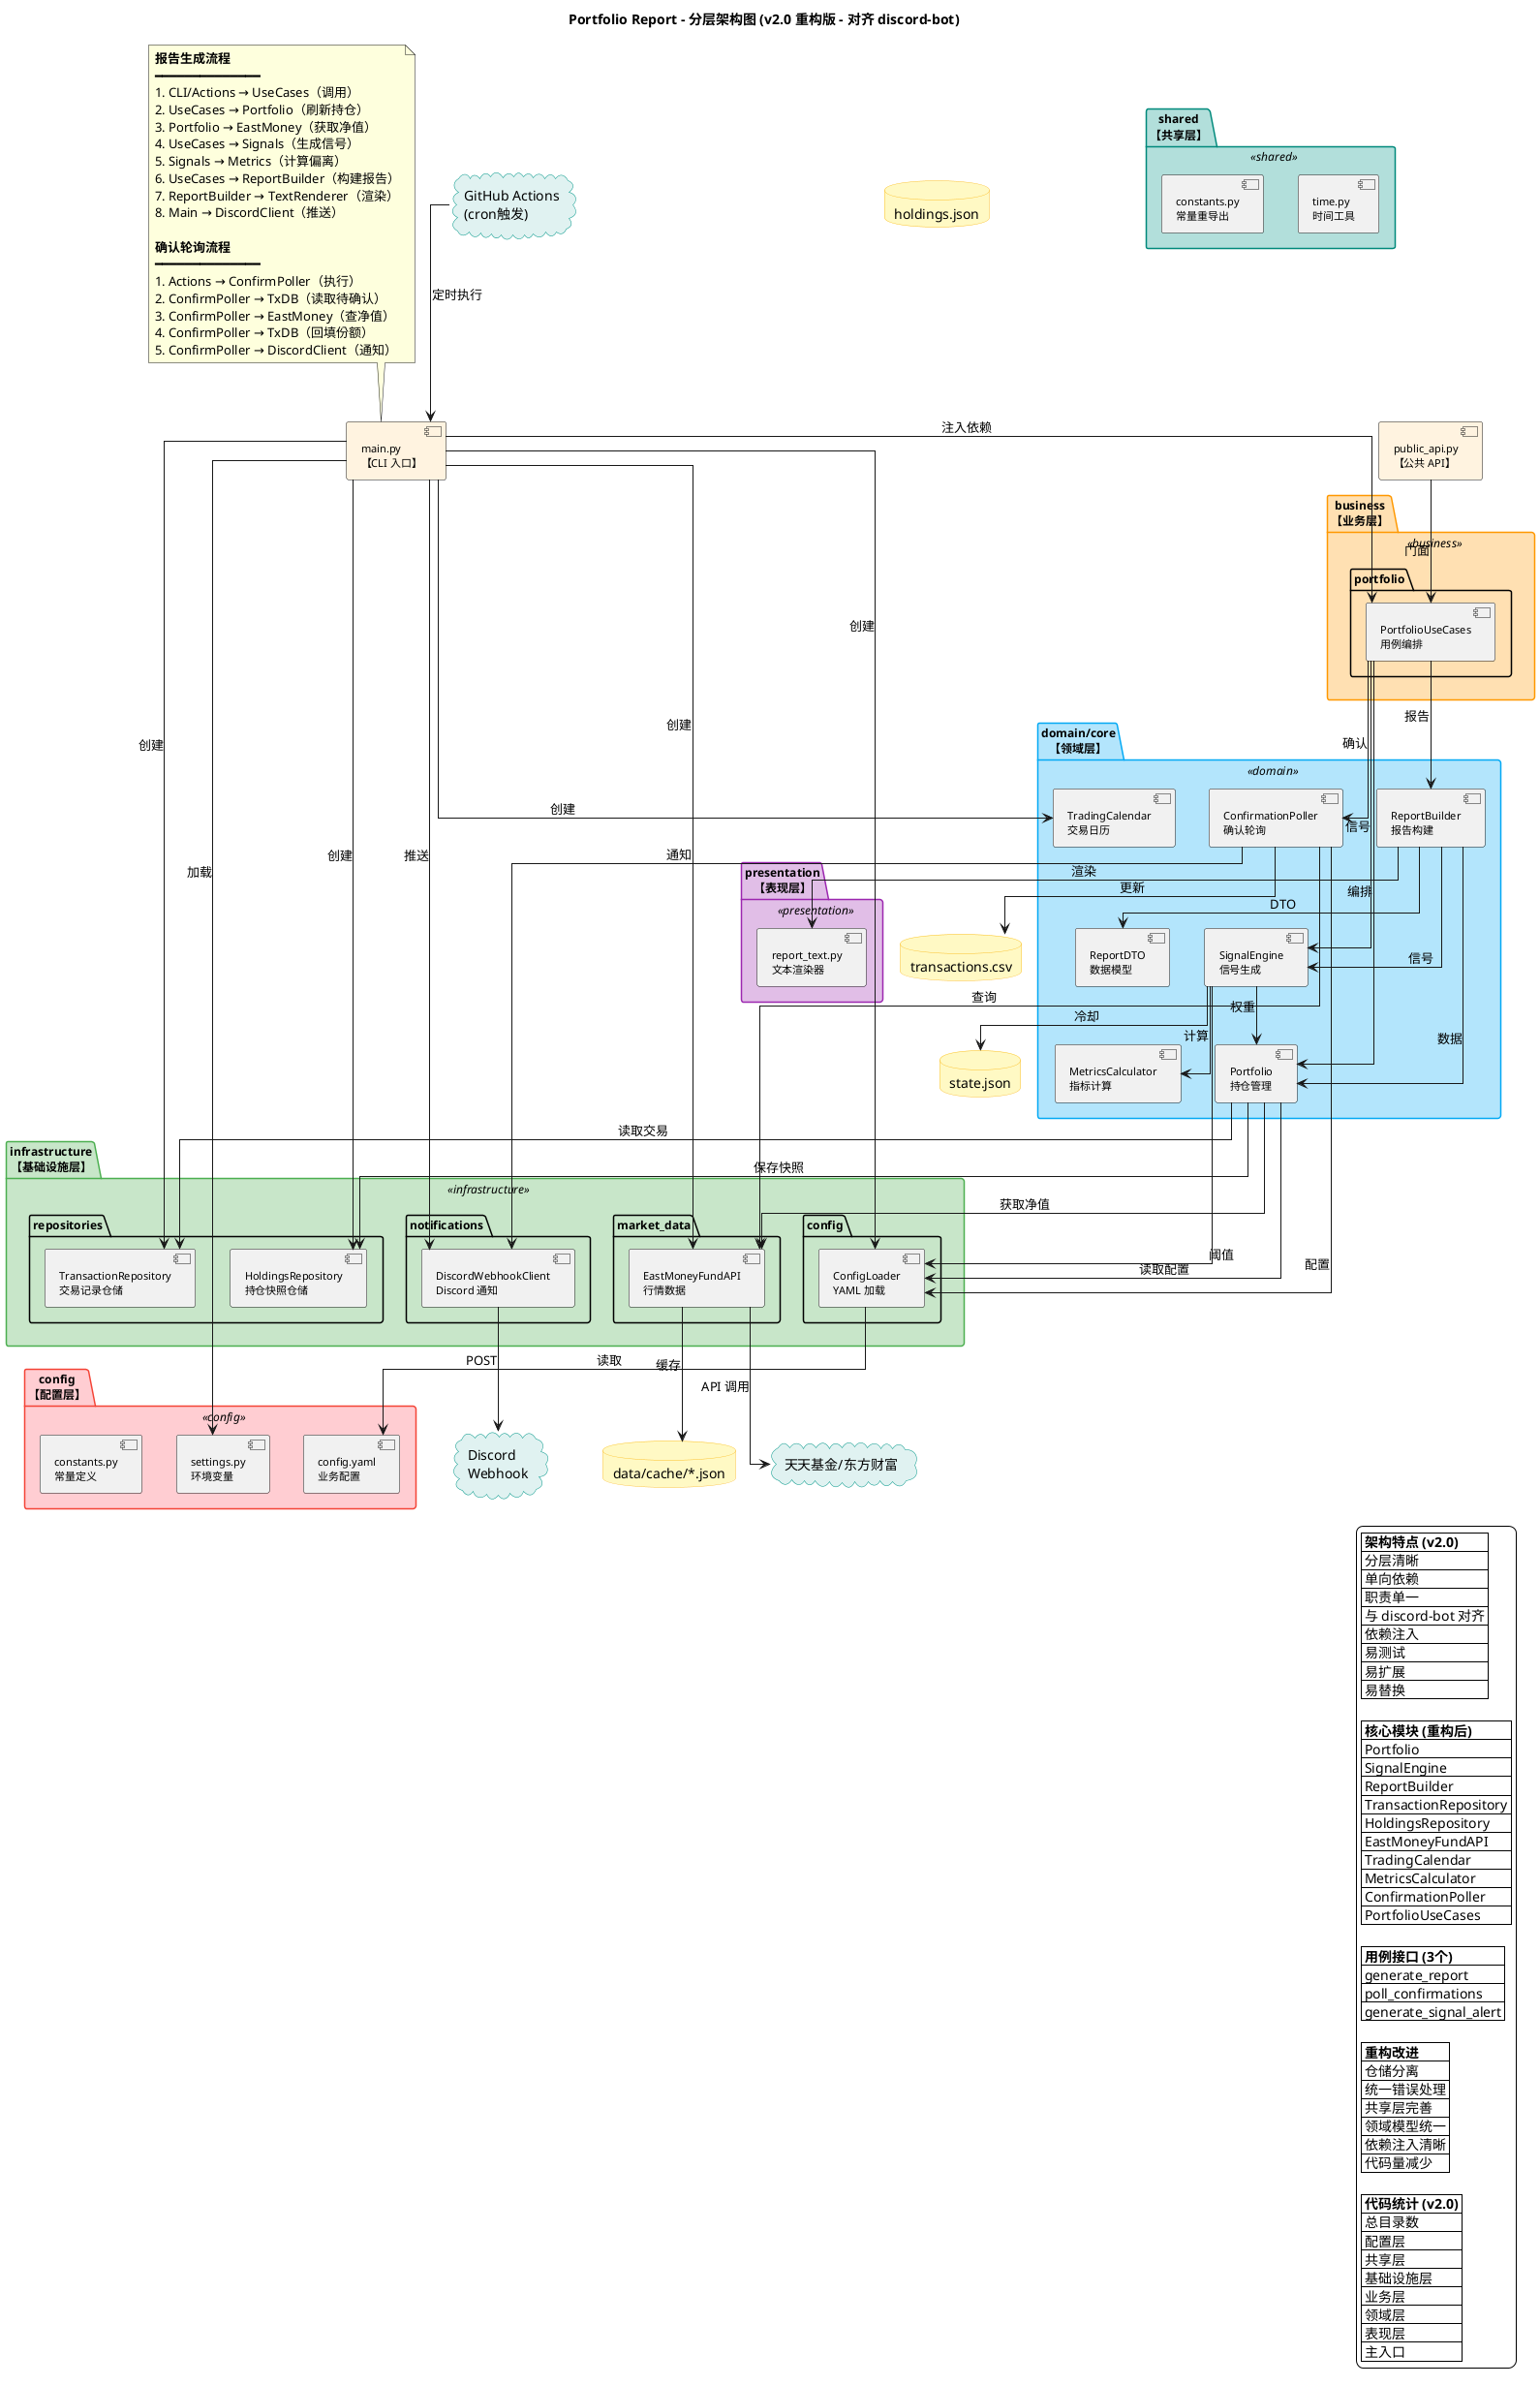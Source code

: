 @startuml CurrentArchitecture
skinparam backgroundColor white
skinparam defaultFontName "PingFang SC,Microsoft YaHei,SimHei,Arial Unicode MS"
skinparam linetype ortho

title Portfolio Report - 分层架构图 (v2.0 重构版 - 对齐 discord-bot)

' 样式定义（与 discord-bot 保持一致）
skinparam package {
  BackgroundColor<<presentation>> #E1BEE7
  BorderColor<<presentation>> #9C27B0
  BackgroundColor<<business>> #FFE0B2
  BorderColor<<business>> #FF9800
  BackgroundColor<<infrastructure>> #C8E6C9
  BorderColor<<infrastructure>> #4CAF50
  BackgroundColor<<domain>> #B3E5FC
  BorderColor<<domain>> #03A9F4
  BackgroundColor<<config>> #FFCDD2
  BorderColor<<config>> #F44336
  BackgroundColor<<shared>> #B2DFDB
  BorderColor<<shared>> #00897B
  FontSize 12
}

skinparam component {
  FontSize 11
}

skinparam database {
  BackgroundColor #FFF9C4
  BorderColor #FBC02D
}

skinparam cloud {
  BackgroundColor #E0F2F1
  BorderColor #009688
}

' ============================================================
' 主入口
' ============================================================

component "main.py\n【CLI 入口】" as Main #FFF3E0
component "public_api.py\n【公共 API】" as PublicAPI #FFF3E0

' ============================================================
' 配置层
' ============================================================

package "config\n【配置层】" <<config>> {
  component "settings.py\n环境变量" as Settings
  component "config.yaml\n业务配置" as ConfigYAML
  component "constants.py\n常量定义" as Constants
}

' ============================================================
' 共享层
' ============================================================

package "shared\n【共享层】" <<shared>> {
  component "time.py\n时间工具" as TimeUtils
  component "constants.py\n常量重导出" as SharedConstants
}

' ============================================================
' 表现层
' ============================================================

package "presentation\n【表现层】" <<presentation>> {
  component "report_text.py\n文本渲染器" as TextRenderer
}

' ============================================================
' 业务层
' ============================================================

package "business\n【业务层】" <<business>> {
  package "portfolio" {
    component "PortfolioUseCases\n用例编排" as UseCases
  }
}

' ============================================================
' 领域层（Core + Domain）
' ============================================================

package "domain/core\n【领域层】" <<domain>> {
  component "Portfolio\n持仓管理" as Portfolio
  component "SignalEngine\n信号生成" as Signals
  component "ReportBuilder\n报告构建" as ReportBuilder
  component "ConfirmationPoller\n确认轮询" as ConfirmPoller
  component "TradingCalendar\n交易日历" as Calendar
  component "MetricsCalculator\n指标计算" as Metrics
  component "ReportDTO\n数据模型" as Models
}

' ============================================================
' 基础设施层
' ============================================================

package "infrastructure\n【基础设施层】" <<infrastructure>> {
  package "repositories" {
    component "TransactionRepository\n交易记录仓储" as TxRepo
    component "HoldingsRepository\n持仓快照仓储" as HoldingsRepo
  }
  package "market_data" {
    component "EastMoneyFundAPI\n行情数据" as EastMoney
  }
  package "notifications" {
    component "DiscordWebhookClient\nDiscord 通知" as DiscordClient
  }
  package "config" {
    component "ConfigLoader\nYAML 加载" as ConfigLoader
  }
}

' ============================================================
' 外部服务
' ============================================================

cloud "天天基金/东方财富" as FundAPI
cloud "Discord\nWebhook" as Discord
cloud "GitHub Actions\n(cron触发)" as GHActions

database "transactions.csv" as TxDB
database "holdings.json" as HoldingsDB  
database "state.json" as StateDB
database "data/cache/*.json" as CacheDB

' ============================================================
' 依赖关系（单向依赖）
' ============================================================

Main --> Settings : 加载
Main --> TxRepo : 创建
Main --> HoldingsRepo : 创建
Main --> EastMoney : 创建
Main --> ConfigLoader : 创建
Main --> Calendar : 创建
Main --> UseCases : 注入依赖
Main --> DiscordClient : 推送
PublicAPI --> UseCases : 门面

' 业务层
UseCases --> Portfolio : 编排
UseCases --> Signals : 信号
UseCases --> ReportBuilder : 报告
UseCases --> ConfirmPoller : 确认

' 领域层（core）
Portfolio --> TxRepo : 读取交易
Portfolio --> HoldingsRepo : 保存快照
Portfolio --> EastMoney : 获取净值
Portfolio --> ConfigLoader : 读取配置

Signals --> Portfolio : 权重
Signals --> StateDB : 冷却
Signals --> Metrics : 计算
Signals --> ConfigLoader : 阈值

ReportBuilder --> Portfolio : 数据
ReportBuilder --> Signals : 信号
ReportBuilder --> TextRenderer : 渲染
ReportBuilder --> Models : DTO

ConfirmPoller --> TxDB : 更新
ConfirmPoller --> EastMoney : 查询
ConfirmPoller --> DiscordClient : 通知
ConfirmPoller --> ConfigLoader : 配置

' 基础设施层
EastMoney --> FundAPI : API 调用
EastMoney --> CacheDB : 缓存
DiscordClient --> Discord : POST
ConfigLoader --> ConfigYAML : 读取

' 外部触发
GHActions --> Main : 定时执行

' ============================================================
' 流程说明
' ============================================================

note as Flow
  <b>报告生成流程</b>
  ━━━━━━━━━━━━━━
  1. CLI/Actions → UseCases（调用）
  2. UseCases → Portfolio（刷新持仓）
  3. Portfolio → EastMoney（获取净值）
  4. UseCases → Signals（生成信号）
  5. Signals → Metrics（计算偏离）
  6. UseCases → ReportBuilder（构建报告）
  7. ReportBuilder → TextRenderer（渲染）
  8. Main → DiscordClient（推送）
  
  <b>确认轮询流程</b>
  ━━━━━━━━━━━━━━
  1. Actions → ConfirmPoller（执行）
  2. ConfirmPoller → TxDB（读取待确认）
  3. ConfirmPoller → EastMoney（查净值）
  4. ConfirmPoller → TxDB（回填份额）
  5. ConfirmPoller → DiscordClient（通知）
end note

Flow -[hidden]- Main

' ============================================================
' 图例
' ============================================================

legend right
  |= 架构特点 (v2.0) |
  | 分层清晰 | 6 层分离 ✅ |
  | 单向依赖 | presentation → business → domain/core → infrastructure → shared ✅ |
  | 职责单一 | 每个模块只做一件事 ✅ |
  | 与 discord-bot 对齐 | 统一架构风格 ✅ |
  | 依赖注入 | main.py 手动组装 ✅ |
  | 易测试 | 所有依赖可mock ✅ |
  | 易扩展 | 新增功能只需扩展用例 ✅ |
  | 易替换 | 基础设施可平滑替换 ✅ |
  
  |= 核心模块 (重构后) |
  | Portfolio | ~300行 ✅ (简化) |
  | SignalEngine | 628行 ✅ |
  | ReportBuilder | 291行 ✅ |
  | TransactionRepository | ~240行 ✅ (新增) |
  | HoldingsRepository | ~80行 ✅ (新增) |
  | EastMoneyFundAPI | 398行 ✅ |
  | TradingCalendar | 317行 ✅ |
  | MetricsCalculator | 164行 ✅ |
  | ConfirmationPoller | 289行 ✅ |
  | PortfolioUseCases | ~280行 ✅ (重构) |
  
  |= 用例接口 (3个) |
  | generate_report | 生成报告 ✅ |
  | poll_confirmations | 确认轮询 ✅ |
  | generate_signal_alert | 信号提醒 ✅ |
  
  |= 重构改进 |
  | 仓储分离 | infrastructure/repositories/ ✅ |
  | 统一错误处理 | Result 类型 ✅ |
  | 共享层完善 | types/utils/constants ✅ |
  | 领域模型统一 | domain/models.py ✅ |
  | 依赖注入清晰 | 构造函数注入 ✅ |
  | 代码量减少 | core 层精简 30% ✅ |
  
  |= 代码统计 (v2.0) |
  | 总目录数 | 16 个 |
  | 配置层 | 3 个文件 |
  | 共享层 | 4 个文件 (新增 types/utils) |
  | 基础设施层 | 7 个文件 (新增 repositories) |
  | 业务层 | 1 个文件 |
  | 领域层 | 2 个文件 (domain/models + core/*) |
  | 表现层 | 1 个文件 |
  | 主入口 | 2 个文件 |
endlegend

@enduml
